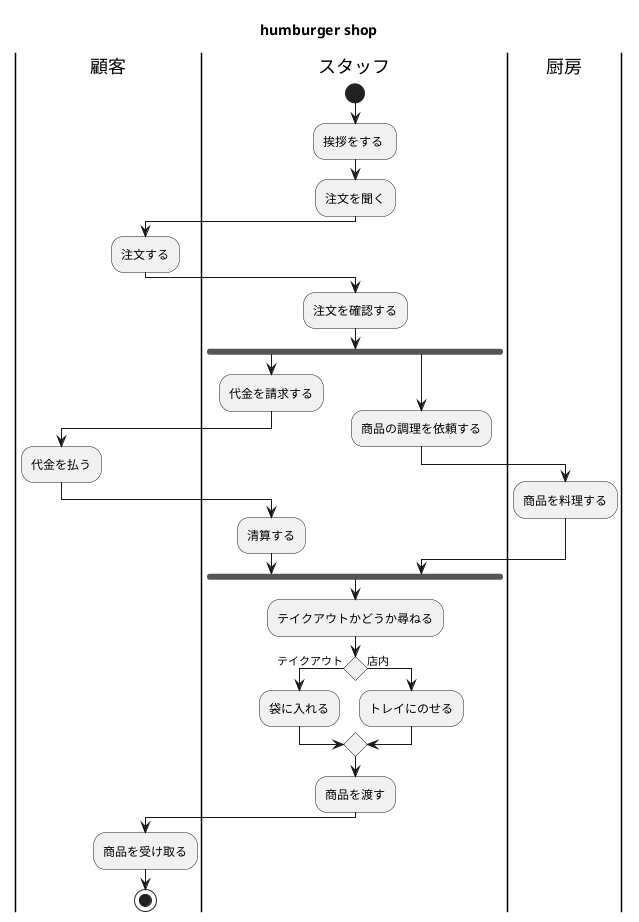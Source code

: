 @startuml アクティビティ図
title humburger shop
|顧客|
|顧客|
|スタッフ|
|スタッフ|
|厨房|
|厨房|

|スタッフ|
start
:挨拶をする ;
:注文を聞く;
|スタッフ|

|顧客|
:注文する;
|顧客|

|スタッフ|
:注文を確認する;
fork
|スタッフ|

|スタッフ|
:代金を請求する;
|スタッフ|

|顧客|
:代金を払う;
|顧客|

|スタッフ|
:清算する;

|スタッフ|


|スタッフ|
fork again
:商品の調理を依頼する;
|スタッフ|

|厨房|
:商品を料理する;
|厨房|

|スタッフ|
end fork
:テイクアウトかどうか尋ねる;
|スタッフ|

if () then (テイクアウト)
  :袋に入れる;
else (店内)
    :トレイにのせる;
endif

|スタッフ|
:商品を渡す;
|スタッフ|

|顧客|
:商品を受け取る;
|顧客|

stop

@enduml